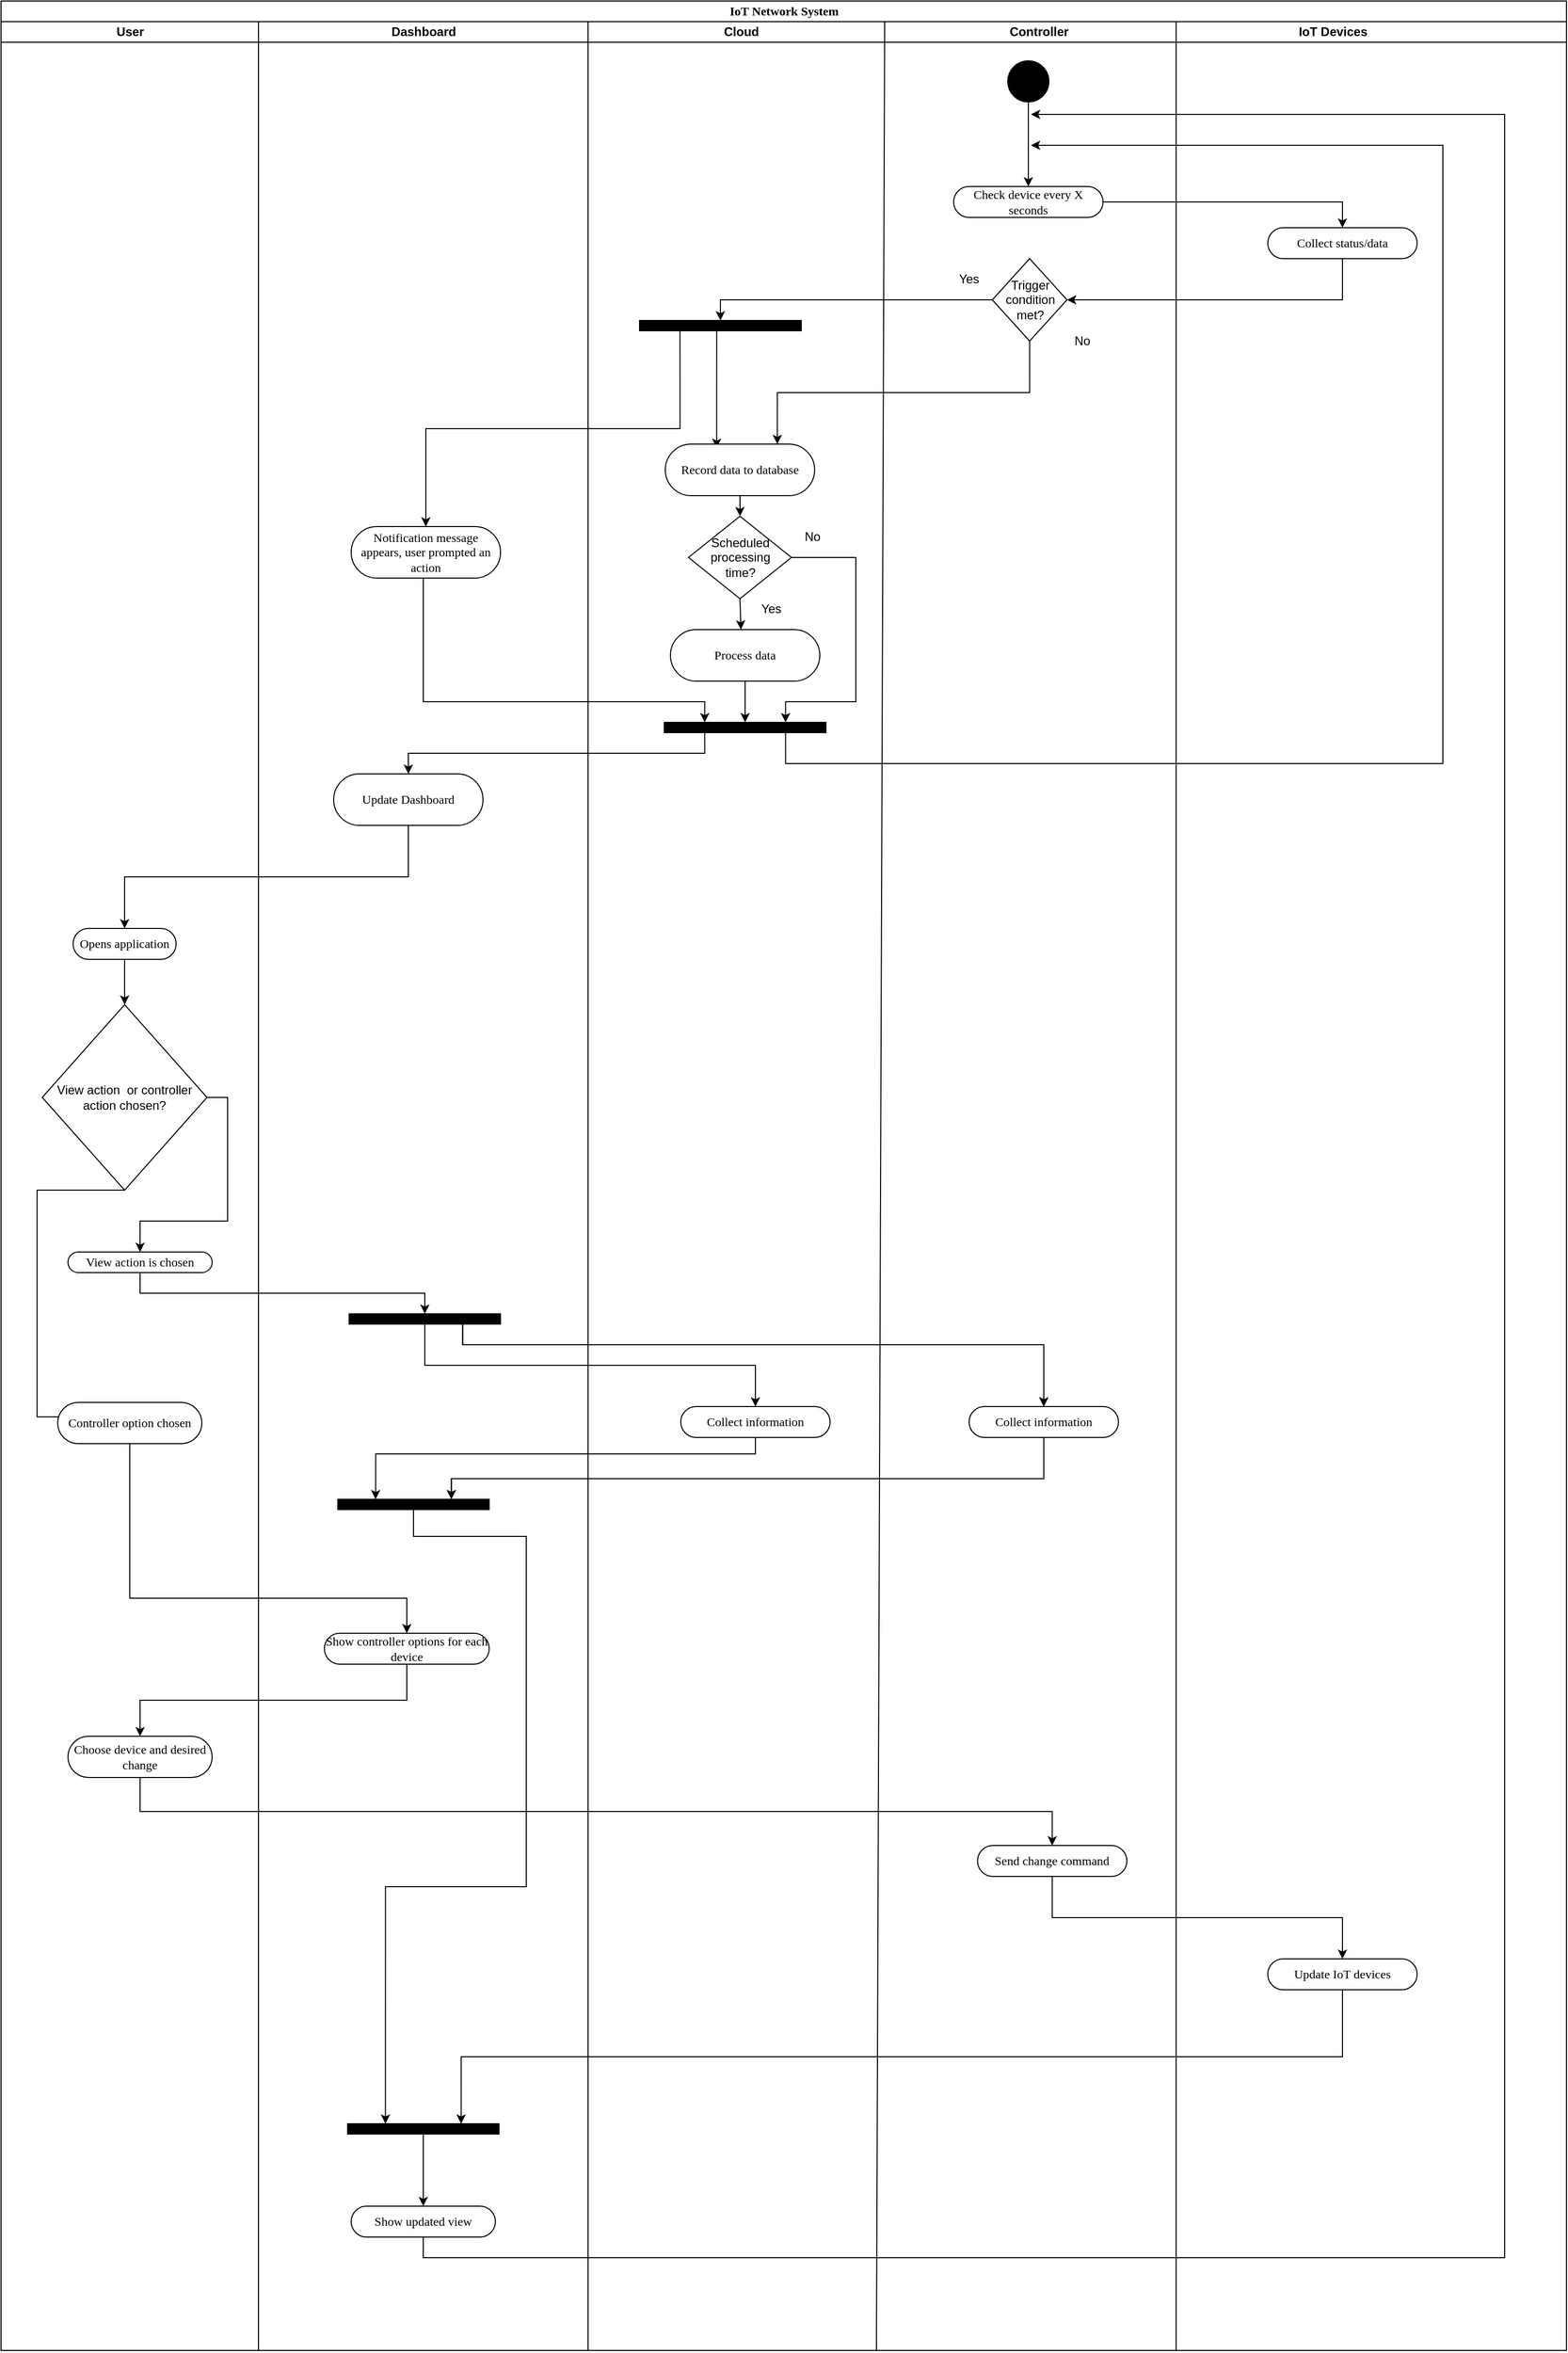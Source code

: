 <mxfile version="13.9.2" type="github">
  <diagram name="Page-1" id="0783ab3e-0a74-02c8-0abd-f7b4e66b4bec">
    <mxGraphModel dx="1517" dy="1870" grid="1" gridSize="10" guides="1" tooltips="1" connect="1" arrows="1" fold="1" page="1" pageScale="1" pageWidth="850" pageHeight="1100" background="#ffffff" math="0" shadow="0">
      <root>
        <mxCell id="0" />
        <mxCell id="1" parent="0" />
        <mxCell id="1c1d494c118603dd-1" value="IoT Network System" style="swimlane;html=1;childLayout=stackLayout;startSize=20;rounded=0;shadow=0;comic=0;labelBackgroundColor=none;strokeWidth=1;fontFamily=Verdana;fontSize=12;align=center;" parent="1" vertex="1">
          <mxGeometry x="40" y="-320" width="1520" height="2280" as="geometry" />
        </mxCell>
        <mxCell id="1c1d494c118603dd-2" value="User" style="swimlane;html=1;startSize=20;" parent="1c1d494c118603dd-1" vertex="1">
          <mxGeometry y="20" width="250" height="2260" as="geometry" />
        </mxCell>
        <mxCell id="GR7bTW1NarIm_E6mscbM-87" style="edgeStyle=orthogonalEdgeStyle;rounded=0;orthogonalLoop=1;jettySize=auto;html=1;exitX=0.5;exitY=1;exitDx=0;exitDy=0;entryX=0.5;entryY=0;entryDx=0;entryDy=0;" parent="1c1d494c118603dd-2" source="60571a20871a0731-8" target="GR7bTW1NarIm_E6mscbM-13" edge="1">
          <mxGeometry relative="1" as="geometry" />
        </mxCell>
        <mxCell id="60571a20871a0731-8" value="Opens application" style="rounded=1;whiteSpace=wrap;html=1;shadow=0;comic=0;labelBackgroundColor=none;strokeWidth=1;fontFamily=Verdana;fontSize=12;align=center;arcSize=50;" parent="1c1d494c118603dd-2" vertex="1">
          <mxGeometry x="70" y="880" width="100" height="30" as="geometry" />
        </mxCell>
        <mxCell id="GR7bTW1NarIm_E6mscbM-4" style="edgeStyle=orthogonalEdgeStyle;rounded=0;orthogonalLoop=1;jettySize=auto;html=1;exitX=0.5;exitY=1;exitDx=0;exitDy=0;" parent="1c1d494c118603dd-2" source="60571a20871a0731-8" target="60571a20871a0731-8" edge="1">
          <mxGeometry relative="1" as="geometry" />
        </mxCell>
        <mxCell id="GR7bTW1NarIm_E6mscbM-23" style="edgeStyle=orthogonalEdgeStyle;rounded=0;orthogonalLoop=1;jettySize=auto;html=1;exitX=0.5;exitY=1;exitDx=0;exitDy=0;entryX=0.5;entryY=0;entryDx=0;entryDy=0;" parent="1c1d494c118603dd-2" source="GR7bTW1NarIm_E6mscbM-13" target="GR7bTW1NarIm_E6mscbM-15" edge="1">
          <mxGeometry relative="1" as="geometry">
            <Array as="points">
              <mxPoint x="35" y="1134" />
              <mxPoint x="35" y="1354" />
            </Array>
          </mxGeometry>
        </mxCell>
        <mxCell id="GR7bTW1NarIm_E6mscbM-24" style="edgeStyle=orthogonalEdgeStyle;rounded=0;orthogonalLoop=1;jettySize=auto;html=1;exitX=1;exitY=0.5;exitDx=0;exitDy=0;entryX=0.5;entryY=0;entryDx=0;entryDy=0;" parent="1c1d494c118603dd-2" source="GR7bTW1NarIm_E6mscbM-13" target="1c1d494c118603dd-7" edge="1">
          <mxGeometry relative="1" as="geometry" />
        </mxCell>
        <mxCell id="GR7bTW1NarIm_E6mscbM-13" value="&lt;div align=&quot;center&quot;&gt;View action&amp;nbsp; or controller action chosen?&lt;/div&gt;" style="rhombus;whiteSpace=wrap;html=1;align=center;" parent="1c1d494c118603dd-2" vertex="1">
          <mxGeometry x="40" y="954" width="160" height="180" as="geometry" />
        </mxCell>
        <mxCell id="1c1d494c118603dd-7" value="View action is chosen" style="rounded=1;whiteSpace=wrap;html=1;shadow=0;comic=0;labelBackgroundColor=none;strokeWidth=1;fontFamily=Verdana;fontSize=12;align=center;arcSize=50;" parent="1c1d494c118603dd-2" vertex="1">
          <mxGeometry x="65" y="1194" width="140" height="20" as="geometry" />
        </mxCell>
        <mxCell id="GR7bTW1NarIm_E6mscbM-15" value="Controller option chosen" style="rounded=1;whiteSpace=wrap;html=1;shadow=0;comic=0;labelBackgroundColor=none;strokeWidth=1;fontFamily=Verdana;fontSize=12;align=center;arcSize=50;" parent="1c1d494c118603dd-2" vertex="1">
          <mxGeometry x="55" y="1340" width="140" height="40" as="geometry" />
        </mxCell>
        <mxCell id="GR7bTW1NarIm_E6mscbM-17" value="Choose device and desired change" style="rounded=1;whiteSpace=wrap;html=1;shadow=0;comic=0;labelBackgroundColor=none;strokeWidth=1;fontFamily=Verdana;fontSize=12;align=center;arcSize=50;" parent="1c1d494c118603dd-2" vertex="1">
          <mxGeometry x="65" y="1664" width="140" height="40" as="geometry" />
        </mxCell>
        <mxCell id="1c1d494c118603dd-3" value="Dashboard" style="swimlane;html=1;startSize=20;" parent="1c1d494c118603dd-1" vertex="1">
          <mxGeometry x="250" y="20" width="320" height="2260" as="geometry" />
        </mxCell>
        <mxCell id="GR7bTW1NarIm_E6mscbM-11" value="Show controller options for each device" style="rounded=1;whiteSpace=wrap;html=1;shadow=0;comic=0;labelBackgroundColor=none;strokeWidth=1;fontFamily=Verdana;fontSize=12;align=center;arcSize=50;" parent="1c1d494c118603dd-3" vertex="1">
          <mxGeometry x="64" y="1564" width="160" height="30" as="geometry" />
        </mxCell>
        <mxCell id="GR7bTW1NarIm_E6mscbM-25" value="Show updated view" style="rounded=1;whiteSpace=wrap;html=1;shadow=0;comic=0;labelBackgroundColor=none;strokeWidth=1;fontFamily=Verdana;fontSize=12;align=center;arcSize=50;" parent="1c1d494c118603dd-3" vertex="1">
          <mxGeometry x="90" y="2120" width="140" height="30" as="geometry" />
        </mxCell>
        <mxCell id="GR7bTW1NarIm_E6mscbM-26" value="" style="whiteSpace=wrap;html=1;rounded=0;shadow=0;comic=0;labelBackgroundColor=none;strokeWidth=1;fillColor=#000000;fontFamily=Verdana;fontSize=12;align=center;rotation=0;" parent="1c1d494c118603dd-3" vertex="1">
          <mxGeometry x="88" y="1254" width="147" height="10" as="geometry" />
        </mxCell>
        <mxCell id="GR7bTW1NarIm_E6mscbM-110" style="edgeStyle=orthogonalEdgeStyle;rounded=0;orthogonalLoop=1;jettySize=auto;html=1;exitX=0.5;exitY=1;exitDx=0;exitDy=0;entryX=0.25;entryY=0;entryDx=0;entryDy=0;" parent="1c1d494c118603dd-3" source="GR7bTW1NarIm_E6mscbM-35" target="GR7bTW1NarIm_E6mscbM-105" edge="1">
          <mxGeometry relative="1" as="geometry">
            <Array as="points">
              <mxPoint x="151" y="1470" />
              <mxPoint x="260" y="1470" />
              <mxPoint x="260" y="1810" />
              <mxPoint x="123" y="1810" />
            </Array>
          </mxGeometry>
        </mxCell>
        <mxCell id="GR7bTW1NarIm_E6mscbM-35" value="" style="whiteSpace=wrap;html=1;rounded=0;shadow=0;comic=0;labelBackgroundColor=none;strokeWidth=1;fillColor=#000000;fontFamily=Verdana;fontSize=12;align=center;rotation=0;" parent="1c1d494c118603dd-3" vertex="1">
          <mxGeometry x="77" y="1434" width="147" height="10" as="geometry" />
        </mxCell>
        <mxCell id="GR7bTW1NarIm_E6mscbM-50" value="Notification message appears, user prompted an action" style="rounded=1;whiteSpace=wrap;html=1;shadow=0;comic=0;labelBackgroundColor=none;strokeWidth=1;fontFamily=Verdana;fontSize=12;align=center;arcSize=50;" parent="1c1d494c118603dd-3" vertex="1">
          <mxGeometry x="90" y="490" width="145" height="50" as="geometry" />
        </mxCell>
        <mxCell id="GR7bTW1NarIm_E6mscbM-73" value="Update Dashboard" style="rounded=1;whiteSpace=wrap;html=1;shadow=0;comic=0;labelBackgroundColor=none;strokeWidth=1;fontFamily=Verdana;fontSize=12;align=center;arcSize=50;" parent="1c1d494c118603dd-3" vertex="1">
          <mxGeometry x="73" y="730" width="145" height="50" as="geometry" />
        </mxCell>
        <mxCell id="GR7bTW1NarIm_E6mscbM-111" style="edgeStyle=orthogonalEdgeStyle;rounded=0;orthogonalLoop=1;jettySize=auto;html=1;exitX=0.5;exitY=1;exitDx=0;exitDy=0;entryX=0.5;entryY=0;entryDx=0;entryDy=0;" parent="1c1d494c118603dd-3" source="GR7bTW1NarIm_E6mscbM-105" target="GR7bTW1NarIm_E6mscbM-25" edge="1">
          <mxGeometry relative="1" as="geometry" />
        </mxCell>
        <mxCell id="GR7bTW1NarIm_E6mscbM-105" value="" style="whiteSpace=wrap;html=1;rounded=0;shadow=0;comic=0;labelBackgroundColor=none;strokeWidth=1;fillColor=#000000;fontFamily=Verdana;fontSize=12;align=center;rotation=0;" parent="1c1d494c118603dd-3" vertex="1">
          <mxGeometry x="86.5" y="2040" width="147" height="10" as="geometry" />
        </mxCell>
        <mxCell id="GR7bTW1NarIm_E6mscbM-55" style="edgeStyle=orthogonalEdgeStyle;rounded=0;orthogonalLoop=1;jettySize=auto;html=1;exitX=0.25;exitY=1;exitDx=0;exitDy=0;entryX=0.5;entryY=0;entryDx=0;entryDy=0;" parent="1c1d494c118603dd-1" source="GR7bTW1NarIm_E6mscbM-52" target="GR7bTW1NarIm_E6mscbM-50" edge="1">
          <mxGeometry relative="1" as="geometry" />
        </mxCell>
        <mxCell id="GR7bTW1NarIm_E6mscbM-16" style="edgeStyle=orthogonalEdgeStyle;rounded=0;orthogonalLoop=1;jettySize=auto;html=1;exitX=0.5;exitY=1;exitDx=0;exitDy=0;entryX=0.5;entryY=0;entryDx=0;entryDy=0;" parent="1c1d494c118603dd-1" source="GR7bTW1NarIm_E6mscbM-15" target="GR7bTW1NarIm_E6mscbM-11" edge="1">
          <mxGeometry relative="1" as="geometry">
            <Array as="points">
              <mxPoint x="125" y="1550" />
              <mxPoint x="394" y="1550" />
            </Array>
          </mxGeometry>
        </mxCell>
        <mxCell id="GR7bTW1NarIm_E6mscbM-19" style="edgeStyle=orthogonalEdgeStyle;rounded=0;orthogonalLoop=1;jettySize=auto;html=1;exitX=0.5;exitY=1;exitDx=0;exitDy=0;entryX=0.5;entryY=0;entryDx=0;entryDy=0;" parent="1c1d494c118603dd-1" source="GR7bTW1NarIm_E6mscbM-11" target="GR7bTW1NarIm_E6mscbM-17" edge="1">
          <mxGeometry relative="1" as="geometry" />
        </mxCell>
        <mxCell id="GR7bTW1NarIm_E6mscbM-30" style="edgeStyle=orthogonalEdgeStyle;rounded=0;orthogonalLoop=1;jettySize=auto;html=1;exitX=0.5;exitY=1;exitDx=0;exitDy=0;entryX=0.5;entryY=0;entryDx=0;entryDy=0;" parent="1c1d494c118603dd-1" source="1c1d494c118603dd-7" target="GR7bTW1NarIm_E6mscbM-26" edge="1">
          <mxGeometry relative="1" as="geometry" />
        </mxCell>
        <mxCell id="GR7bTW1NarIm_E6mscbM-31" style="edgeStyle=orthogonalEdgeStyle;rounded=0;orthogonalLoop=1;jettySize=auto;html=1;exitX=0.75;exitY=1;exitDx=0;exitDy=0;entryX=0.5;entryY=0;entryDx=0;entryDy=0;" parent="1c1d494c118603dd-1" source="GR7bTW1NarIm_E6mscbM-26" target="GR7bTW1NarIm_E6mscbM-29" edge="1">
          <mxGeometry relative="1" as="geometry">
            <Array as="points">
              <mxPoint x="448" y="1304" />
              <mxPoint x="1013" y="1304" />
            </Array>
          </mxGeometry>
        </mxCell>
        <mxCell id="GR7bTW1NarIm_E6mscbM-34" style="edgeStyle=orthogonalEdgeStyle;rounded=0;orthogonalLoop=1;jettySize=auto;html=1;exitX=0.5;exitY=1;exitDx=0;exitDy=0;entryX=0.5;entryY=0;entryDx=0;entryDy=0;" parent="1c1d494c118603dd-1" source="GR7bTW1NarIm_E6mscbM-26" target="GR7bTW1NarIm_E6mscbM-27" edge="1">
          <mxGeometry relative="1" as="geometry" />
        </mxCell>
        <mxCell id="GR7bTW1NarIm_E6mscbM-64" style="edgeStyle=orthogonalEdgeStyle;rounded=0;orthogonalLoop=1;jettySize=auto;html=1;exitX=0.5;exitY=1;exitDx=0;exitDy=0;entryX=0.25;entryY=0;entryDx=0;entryDy=0;" parent="1c1d494c118603dd-1" source="GR7bTW1NarIm_E6mscbM-27" target="GR7bTW1NarIm_E6mscbM-35" edge="1">
          <mxGeometry relative="1" as="geometry">
            <Array as="points">
              <mxPoint x="733" y="1410" />
              <mxPoint x="364" y="1410" />
            </Array>
          </mxGeometry>
        </mxCell>
        <mxCell id="GR7bTW1NarIm_E6mscbM-65" style="edgeStyle=orthogonalEdgeStyle;rounded=0;orthogonalLoop=1;jettySize=auto;html=1;exitX=0.5;exitY=1;exitDx=0;exitDy=0;entryX=0.75;entryY=0;entryDx=0;entryDy=0;" parent="1c1d494c118603dd-1" source="GR7bTW1NarIm_E6mscbM-29" target="GR7bTW1NarIm_E6mscbM-35" edge="1">
          <mxGeometry relative="1" as="geometry">
            <Array as="points">
              <mxPoint x="1013" y="1434" />
              <mxPoint x="437" y="1434" />
            </Array>
          </mxGeometry>
        </mxCell>
        <mxCell id="1c1d494c118603dd-4" value="" style="swimlane;html=1;startSize=20;" parent="1c1d494c118603dd-1" vertex="1">
          <mxGeometry x="570" y="20" width="950" height="2260" as="geometry" />
        </mxCell>
        <mxCell id="GR7bTW1NarIm_E6mscbM-2" value="" style="endArrow=none;html=1;" parent="1c1d494c118603dd-4" edge="1">
          <mxGeometry width="50" height="50" relative="1" as="geometry">
            <mxPoint x="280" y="2260" as="sourcePoint" />
            <mxPoint x="288" as="targetPoint" />
          </mxGeometry>
        </mxCell>
        <mxCell id="GR7bTW1NarIm_E6mscbM-3" value="&lt;b&gt;Cloud&amp;nbsp;&amp;nbsp;&amp;nbsp;&amp;nbsp;&amp;nbsp;&amp;nbsp;&amp;nbsp;&amp;nbsp;&amp;nbsp;&amp;nbsp;&amp;nbsp;&amp;nbsp;&amp;nbsp;&amp;nbsp;&amp;nbsp;&amp;nbsp;&amp;nbsp;&amp;nbsp;&amp;nbsp;&amp;nbsp;&amp;nbsp;&amp;nbsp;&amp;nbsp;&amp;nbsp;&amp;nbsp;&amp;nbsp;&amp;nbsp;&amp;nbsp;&amp;nbsp;&amp;nbsp;&amp;nbsp;&amp;nbsp;&amp;nbsp;&amp;nbsp;&amp;nbsp;&amp;nbsp;&amp;nbsp;&amp;nbsp;&amp;nbsp;&amp;nbsp;&amp;nbsp;&amp;nbsp;&amp;nbsp;&amp;nbsp;&amp;nbsp;&amp;nbsp;&amp;nbsp;&amp;nbsp;&amp;nbsp;&amp;nbsp;&amp;nbsp;&amp;nbsp;&amp;nbsp;&amp;nbsp;&amp;nbsp;&amp;nbsp; &amp;nbsp; &amp;nbsp; &amp;nbsp; &amp;nbsp;&amp;nbsp; &amp;nbsp; &amp;nbsp; &amp;nbsp;&amp;nbsp; Controller&amp;nbsp;&amp;nbsp;&amp;nbsp;&amp;nbsp;&amp;nbsp;&amp;nbsp;&amp;nbsp;&amp;nbsp;&amp;nbsp;&amp;nbsp;&amp;nbsp;&amp;nbsp;&amp;nbsp;&amp;nbsp;&amp;nbsp;&amp;nbsp;&amp;nbsp;&amp;nbsp;&amp;nbsp;&amp;nbsp;&amp;nbsp;&amp;nbsp;&amp;nbsp;&amp;nbsp;&amp;nbsp;&amp;nbsp;&amp;nbsp;&amp;nbsp;&amp;nbsp;&amp;nbsp;&amp;nbsp;&amp;nbsp;&amp;nbsp;&amp;nbsp;&amp;nbsp;&amp;nbsp;&amp;nbsp;&amp;nbsp;&amp;nbsp;&amp;nbsp;&amp;nbsp;&amp;nbsp;&amp;nbsp;&amp;nbsp;&amp;nbsp;&amp;nbsp;&amp;nbsp;&amp;nbsp;&amp;nbsp;&amp;nbsp;&amp;nbsp;&amp;nbsp;&amp;nbsp;&amp;nbsp;&amp;nbsp;&amp;nbsp;&amp;nbsp;&amp;nbsp;&amp;nbsp;&amp;nbsp;&amp;nbsp;&amp;nbsp;&amp;nbsp;&amp;nbsp;&amp;nbsp;&amp;nbsp; IoT Devices&lt;/b&gt;" style="text;html=1;strokeColor=none;fillColor=none;align=left;verticalAlign=middle;whiteSpace=wrap;rounded=0;" parent="1c1d494c118603dd-4" vertex="1">
          <mxGeometry x="130" width="750" height="20" as="geometry" />
        </mxCell>
        <mxCell id="GR7bTW1NarIm_E6mscbM-27" value="Collect information" style="rounded=1;whiteSpace=wrap;html=1;shadow=0;comic=0;labelBackgroundColor=none;strokeWidth=1;fontFamily=Verdana;fontSize=12;align=center;arcSize=50;" parent="1c1d494c118603dd-4" vertex="1">
          <mxGeometry x="90" y="1344" width="145" height="30" as="geometry" />
        </mxCell>
        <mxCell id="GR7bTW1NarIm_E6mscbM-29" value="Collect information" style="rounded=1;whiteSpace=wrap;html=1;shadow=0;comic=0;labelBackgroundColor=none;strokeWidth=1;fontFamily=Verdana;fontSize=12;align=center;arcSize=50;" parent="1c1d494c118603dd-4" vertex="1">
          <mxGeometry x="370" y="1344" width="145" height="30" as="geometry" />
        </mxCell>
        <mxCell id="GR7bTW1NarIm_E6mscbM-39" value="" style="endArrow=none;html=1;" parent="1c1d494c118603dd-4" edge="1">
          <mxGeometry width="50" height="50" relative="1" as="geometry">
            <mxPoint x="571" y="2260" as="sourcePoint" />
            <mxPoint x="571" as="targetPoint" />
          </mxGeometry>
        </mxCell>
        <mxCell id="GR7bTW1NarIm_E6mscbM-43" style="edgeStyle=orthogonalEdgeStyle;rounded=0;orthogonalLoop=1;jettySize=auto;html=1;exitX=0.5;exitY=1;exitDx=0;exitDy=0;entryX=0.5;entryY=0;entryDx=0;entryDy=0;" parent="1c1d494c118603dd-4" source="GR7bTW1NarIm_E6mscbM-41" target="GR7bTW1NarIm_E6mscbM-42" edge="1">
          <mxGeometry relative="1" as="geometry" />
        </mxCell>
        <mxCell id="GR7bTW1NarIm_E6mscbM-41" value="" style="ellipse;whiteSpace=wrap;html=1;rounded=0;shadow=0;comic=0;labelBackgroundColor=none;strokeWidth=1;fillColor=#000000;fontFamily=Verdana;fontSize=12;align=center;" parent="1c1d494c118603dd-4" vertex="1">
          <mxGeometry x="407.5" y="38" width="40" height="40" as="geometry" />
        </mxCell>
        <mxCell id="GR7bTW1NarIm_E6mscbM-45" style="edgeStyle=orthogonalEdgeStyle;rounded=0;orthogonalLoop=1;jettySize=auto;html=1;exitX=1;exitY=0.5;exitDx=0;exitDy=0;entryX=0.5;entryY=0;entryDx=0;entryDy=0;" parent="1c1d494c118603dd-4" source="GR7bTW1NarIm_E6mscbM-42" target="GR7bTW1NarIm_E6mscbM-44" edge="1">
          <mxGeometry relative="1" as="geometry" />
        </mxCell>
        <mxCell id="GR7bTW1NarIm_E6mscbM-42" value="Check device every X seconds" style="rounded=1;whiteSpace=wrap;html=1;shadow=0;comic=0;labelBackgroundColor=none;strokeWidth=1;fontFamily=Verdana;fontSize=12;align=center;arcSize=50;" parent="1c1d494c118603dd-4" vertex="1">
          <mxGeometry x="355" y="160" width="145" height="30" as="geometry" />
        </mxCell>
        <mxCell id="GR7bTW1NarIm_E6mscbM-48" style="edgeStyle=orthogonalEdgeStyle;rounded=0;orthogonalLoop=1;jettySize=auto;html=1;exitX=0.5;exitY=1;exitDx=0;exitDy=0;entryX=1;entryY=0.5;entryDx=0;entryDy=0;" parent="1c1d494c118603dd-4" source="GR7bTW1NarIm_E6mscbM-44" target="GR7bTW1NarIm_E6mscbM-46" edge="1">
          <mxGeometry relative="1" as="geometry" />
        </mxCell>
        <mxCell id="GR7bTW1NarIm_E6mscbM-44" value="Collect status/data" style="rounded=1;whiteSpace=wrap;html=1;shadow=0;comic=0;labelBackgroundColor=none;strokeWidth=1;fontFamily=Verdana;fontSize=12;align=center;arcSize=50;" parent="1c1d494c118603dd-4" vertex="1">
          <mxGeometry x="660" y="200" width="145" height="30" as="geometry" />
        </mxCell>
        <mxCell id="GR7bTW1NarIm_E6mscbM-53" style="edgeStyle=orthogonalEdgeStyle;rounded=0;orthogonalLoop=1;jettySize=auto;html=1;exitX=0;exitY=0.5;exitDx=0;exitDy=0;entryX=0.5;entryY=0;entryDx=0;entryDy=0;" parent="1c1d494c118603dd-4" source="GR7bTW1NarIm_E6mscbM-46" target="GR7bTW1NarIm_E6mscbM-52" edge="1">
          <mxGeometry relative="1" as="geometry" />
        </mxCell>
        <mxCell id="GR7bTW1NarIm_E6mscbM-59" style="edgeStyle=orthogonalEdgeStyle;rounded=0;orthogonalLoop=1;jettySize=auto;html=1;exitX=0.5;exitY=1;exitDx=0;exitDy=0;entryX=0.75;entryY=0;entryDx=0;entryDy=0;" parent="1c1d494c118603dd-4" source="GR7bTW1NarIm_E6mscbM-46" target="GR7bTW1NarIm_E6mscbM-56" edge="1">
          <mxGeometry relative="1" as="geometry" />
        </mxCell>
        <mxCell id="GR7bTW1NarIm_E6mscbM-46" value="&lt;div align=&quot;center&quot;&gt;Trigger condition met?&lt;br&gt;&lt;/div&gt;" style="rhombus;whiteSpace=wrap;html=1;align=center;" parent="1c1d494c118603dd-4" vertex="1">
          <mxGeometry x="392.5" y="230" width="72.5" height="80" as="geometry" />
        </mxCell>
        <mxCell id="GR7bTW1NarIm_E6mscbM-49" value="Yes" style="text;html=1;strokeColor=none;fillColor=none;align=center;verticalAlign=middle;whiteSpace=wrap;rounded=0;" parent="1c1d494c118603dd-4" vertex="1">
          <mxGeometry x="350" y="240" width="40" height="20" as="geometry" />
        </mxCell>
        <mxCell id="GR7bTW1NarIm_E6mscbM-61" style="edgeStyle=orthogonalEdgeStyle;rounded=0;orthogonalLoop=1;jettySize=auto;html=1;exitX=0.5;exitY=1;exitDx=0;exitDy=0;entryX=0.344;entryY=0.073;entryDx=0;entryDy=0;entryPerimeter=0;" parent="1c1d494c118603dd-4" source="GR7bTW1NarIm_E6mscbM-52" target="GR7bTW1NarIm_E6mscbM-56" edge="1">
          <mxGeometry relative="1" as="geometry">
            <Array as="points">
              <mxPoint x="125" y="300" />
            </Array>
          </mxGeometry>
        </mxCell>
        <mxCell id="GR7bTW1NarIm_E6mscbM-52" value="" style="whiteSpace=wrap;html=1;rounded=0;shadow=0;comic=0;labelBackgroundColor=none;strokeWidth=1;fillColor=#000000;fontFamily=Verdana;fontSize=12;align=center;rotation=0;" parent="1c1d494c118603dd-4" vertex="1">
          <mxGeometry x="50" y="290" width="157" height="10" as="geometry" />
        </mxCell>
        <mxCell id="GR7bTW1NarIm_E6mscbM-76" style="edgeStyle=orthogonalEdgeStyle;rounded=0;orthogonalLoop=1;jettySize=auto;html=1;exitX=0.5;exitY=1;exitDx=0;exitDy=0;entryX=0.5;entryY=0;entryDx=0;entryDy=0;" parent="1c1d494c118603dd-4" source="GR7bTW1NarIm_E6mscbM-56" target="GR7bTW1NarIm_E6mscbM-75" edge="1">
          <mxGeometry relative="1" as="geometry" />
        </mxCell>
        <mxCell id="GR7bTW1NarIm_E6mscbM-56" value="Record data to database" style="rounded=1;whiteSpace=wrap;html=1;shadow=0;comic=0;labelBackgroundColor=none;strokeWidth=1;fontFamily=Verdana;fontSize=12;align=center;arcSize=50;" parent="1c1d494c118603dd-4" vertex="1">
          <mxGeometry x="75" y="410" width="145" height="50" as="geometry" />
        </mxCell>
        <mxCell id="GR7bTW1NarIm_E6mscbM-62" value="No" style="text;html=1;strokeColor=none;fillColor=none;align=center;verticalAlign=middle;whiteSpace=wrap;rounded=0;" parent="1c1d494c118603dd-4" vertex="1">
          <mxGeometry x="460" y="300" width="40" height="20" as="geometry" />
        </mxCell>
        <mxCell id="GR7bTW1NarIm_E6mscbM-84" style="edgeStyle=orthogonalEdgeStyle;rounded=0;orthogonalLoop=1;jettySize=auto;html=1;exitX=0.5;exitY=1;exitDx=0;exitDy=0;entryX=0.5;entryY=0;entryDx=0;entryDy=0;" parent="1c1d494c118603dd-4" source="GR7bTW1NarIm_E6mscbM-70" target="GR7bTW1NarIm_E6mscbM-81" edge="1">
          <mxGeometry relative="1" as="geometry" />
        </mxCell>
        <mxCell id="GR7bTW1NarIm_E6mscbM-70" value="Process data" style="rounded=1;whiteSpace=wrap;html=1;shadow=0;comic=0;labelBackgroundColor=none;strokeWidth=1;fontFamily=Verdana;fontSize=12;align=center;arcSize=50;" parent="1c1d494c118603dd-4" vertex="1">
          <mxGeometry x="80" y="590" width="145" height="50" as="geometry" />
        </mxCell>
        <mxCell id="GR7bTW1NarIm_E6mscbM-77" style="edgeStyle=orthogonalEdgeStyle;rounded=0;orthogonalLoop=1;jettySize=auto;html=1;exitX=0.5;exitY=1;exitDx=0;exitDy=0;entryX=0.472;entryY=-0.001;entryDx=0;entryDy=0;entryPerimeter=0;" parent="1c1d494c118603dd-4" source="GR7bTW1NarIm_E6mscbM-75" target="GR7bTW1NarIm_E6mscbM-70" edge="1">
          <mxGeometry relative="1" as="geometry" />
        </mxCell>
        <mxCell id="GR7bTW1NarIm_E6mscbM-83" style="edgeStyle=orthogonalEdgeStyle;rounded=0;orthogonalLoop=1;jettySize=auto;html=1;exitX=1;exitY=0.5;exitDx=0;exitDy=0;entryX=0.75;entryY=0;entryDx=0;entryDy=0;" parent="1c1d494c118603dd-4" source="GR7bTW1NarIm_E6mscbM-75" target="GR7bTW1NarIm_E6mscbM-81" edge="1">
          <mxGeometry relative="1" as="geometry">
            <Array as="points">
              <mxPoint x="260" y="520" />
              <mxPoint x="260" y="660" />
              <mxPoint x="192" y="660" />
            </Array>
          </mxGeometry>
        </mxCell>
        <mxCell id="GR7bTW1NarIm_E6mscbM-75" value="Scheduled processing &lt;br&gt;&lt;div&gt;time?&lt;/div&gt;" style="rhombus;whiteSpace=wrap;html=1;align=center;" parent="1c1d494c118603dd-4" vertex="1">
          <mxGeometry x="97.5" y="480" width="100" height="80" as="geometry" />
        </mxCell>
        <mxCell id="GR7bTW1NarIm_E6mscbM-78" value="Yes" style="text;html=1;strokeColor=none;fillColor=none;align=center;verticalAlign=middle;whiteSpace=wrap;rounded=0;" parent="1c1d494c118603dd-4" vertex="1">
          <mxGeometry x="157.5" y="560" width="40" height="20" as="geometry" />
        </mxCell>
        <mxCell id="GR7bTW1NarIm_E6mscbM-79" value="No" style="text;html=1;strokeColor=none;fillColor=none;align=center;verticalAlign=middle;whiteSpace=wrap;rounded=0;" parent="1c1d494c118603dd-4" vertex="1">
          <mxGeometry x="197.5" y="490" width="40" height="20" as="geometry" />
        </mxCell>
        <mxCell id="GR7bTW1NarIm_E6mscbM-81" value="" style="whiteSpace=wrap;html=1;rounded=0;shadow=0;comic=0;labelBackgroundColor=none;strokeWidth=1;fillColor=#000000;fontFamily=Verdana;fontSize=12;align=center;rotation=0;" parent="1c1d494c118603dd-4" vertex="1">
          <mxGeometry x="74" y="680" width="157" height="10" as="geometry" />
        </mxCell>
        <mxCell id="GR7bTW1NarIm_E6mscbM-102" style="edgeStyle=orthogonalEdgeStyle;rounded=0;orthogonalLoop=1;jettySize=auto;html=1;exitX=0.5;exitY=1;exitDx=0;exitDy=0;entryX=0.5;entryY=0;entryDx=0;entryDy=0;" parent="1c1d494c118603dd-4" source="GR7bTW1NarIm_E6mscbM-94" target="GR7bTW1NarIm_E6mscbM-101" edge="1">
          <mxGeometry relative="1" as="geometry" />
        </mxCell>
        <mxCell id="GR7bTW1NarIm_E6mscbM-94" value="Send change command" style="rounded=1;whiteSpace=wrap;html=1;shadow=0;comic=0;labelBackgroundColor=none;strokeWidth=1;fontFamily=Verdana;fontSize=12;align=center;arcSize=50;" parent="1c1d494c118603dd-4" vertex="1">
          <mxGeometry x="378.17" y="1770" width="145" height="30" as="geometry" />
        </mxCell>
        <mxCell id="GR7bTW1NarIm_E6mscbM-101" value="Update IoT devices" style="rounded=1;whiteSpace=wrap;html=1;shadow=0;comic=0;labelBackgroundColor=none;strokeWidth=1;fontFamily=Verdana;fontSize=12;align=center;arcSize=50;" parent="1c1d494c118603dd-4" vertex="1">
          <mxGeometry x="660" y="1880" width="145" height="30" as="geometry" />
        </mxCell>
        <mxCell id="GR7bTW1NarIm_E6mscbM-86" style="edgeStyle=orthogonalEdgeStyle;rounded=0;orthogonalLoop=1;jettySize=auto;html=1;exitX=0.25;exitY=1;exitDx=0;exitDy=0;entryX=0.5;entryY=0;entryDx=0;entryDy=0;" parent="1c1d494c118603dd-1" source="GR7bTW1NarIm_E6mscbM-81" target="GR7bTW1NarIm_E6mscbM-73" edge="1">
          <mxGeometry relative="1" as="geometry" />
        </mxCell>
        <mxCell id="GR7bTW1NarIm_E6mscbM-85" style="edgeStyle=orthogonalEdgeStyle;rounded=0;orthogonalLoop=1;jettySize=auto;html=1;exitX=0.5;exitY=1;exitDx=0;exitDy=0;entryX=0.5;entryY=0;entryDx=0;entryDy=0;" parent="1c1d494c118603dd-1" source="GR7bTW1NarIm_E6mscbM-73" target="60571a20871a0731-8" edge="1">
          <mxGeometry relative="1" as="geometry">
            <mxPoint x="130" y="880" as="targetPoint" />
          </mxGeometry>
        </mxCell>
        <mxCell id="GR7bTW1NarIm_E6mscbM-109" style="edgeStyle=orthogonalEdgeStyle;rounded=0;orthogonalLoop=1;jettySize=auto;html=1;exitX=0.5;exitY=1;exitDx=0;exitDy=0;entryX=0.75;entryY=0;entryDx=0;entryDy=0;" parent="1c1d494c118603dd-1" source="GR7bTW1NarIm_E6mscbM-101" target="GR7bTW1NarIm_E6mscbM-105" edge="1">
          <mxGeometry relative="1" as="geometry" />
        </mxCell>
        <mxCell id="GR7bTW1NarIm_E6mscbM-115" style="edgeStyle=orthogonalEdgeStyle;rounded=0;orthogonalLoop=1;jettySize=auto;html=1;exitX=0.5;exitY=1;exitDx=0;exitDy=0;entryX=0.5;entryY=0;entryDx=0;entryDy=0;" parent="1c1d494c118603dd-1" source="GR7bTW1NarIm_E6mscbM-17" target="GR7bTW1NarIm_E6mscbM-94" edge="1">
          <mxGeometry relative="1" as="geometry" />
        </mxCell>
        <mxCell id="r-79kMLHFogidQ8cNby_-1" style="edgeStyle=orthogonalEdgeStyle;rounded=0;orthogonalLoop=1;jettySize=auto;html=1;exitX=0.5;exitY=1;exitDx=0;exitDy=0;entryX=0.25;entryY=0;entryDx=0;entryDy=0;" edge="1" parent="1c1d494c118603dd-1" source="GR7bTW1NarIm_E6mscbM-50" target="GR7bTW1NarIm_E6mscbM-81">
          <mxGeometry relative="1" as="geometry">
            <Array as="points">
              <mxPoint x="410" y="680" />
              <mxPoint x="683" y="680" />
            </Array>
          </mxGeometry>
        </mxCell>
        <mxCell id="GR7bTW1NarIm_E6mscbM-82" style="edgeStyle=orthogonalEdgeStyle;rounded=0;orthogonalLoop=1;jettySize=auto;html=1;exitX=0.75;exitY=1;exitDx=0;exitDy=0;" parent="1" source="GR7bTW1NarIm_E6mscbM-81" edge="1">
          <mxGeometry relative="1" as="geometry">
            <mxPoint x="1040" y="-180" as="targetPoint" />
            <Array as="points">
              <mxPoint x="802" y="420" />
              <mxPoint x="1440" y="420" />
              <mxPoint x="1440" y="-180" />
            </Array>
          </mxGeometry>
        </mxCell>
        <mxCell id="GR7bTW1NarIm_E6mscbM-88" style="edgeStyle=orthogonalEdgeStyle;rounded=0;orthogonalLoop=1;jettySize=auto;html=1;exitX=0.75;exitY=1;exitDx=0;exitDy=0;entryX=0.5;entryY=0;entryDx=0;entryDy=0;" parent="1" edge="1">
          <mxGeometry relative="1" as="geometry">
            <mxPoint x="488.25" y="964" as="sourcePoint" />
            <mxPoint x="1052.5" y="1044" as="targetPoint" />
            <Array as="points">
              <mxPoint x="488" y="984" />
              <mxPoint x="1053" y="984" />
            </Array>
          </mxGeometry>
        </mxCell>
        <mxCell id="GR7bTW1NarIm_E6mscbM-91" style="edgeStyle=orthogonalEdgeStyle;rounded=0;orthogonalLoop=1;jettySize=auto;html=1;exitX=0.5;exitY=1;exitDx=0;exitDy=0;entryX=0.75;entryY=0;entryDx=0;entryDy=0;" parent="1" edge="1">
          <mxGeometry relative="1" as="geometry">
            <mxPoint x="1052.5" y="1074" as="sourcePoint" />
            <mxPoint x="477.25" y="1134" as="targetPoint" />
            <Array as="points">
              <mxPoint x="1053" y="1114" />
              <mxPoint x="477" y="1114" />
            </Array>
          </mxGeometry>
        </mxCell>
        <mxCell id="LyvpAOTdalTh09QO7VkF-1" style="edgeStyle=orthogonalEdgeStyle;rounded=0;orthogonalLoop=1;jettySize=auto;html=1;exitX=0.5;exitY=1;exitDx=0;exitDy=0;" parent="1" source="GR7bTW1NarIm_E6mscbM-25" edge="1">
          <mxGeometry relative="1" as="geometry">
            <mxPoint x="1040" y="-210" as="targetPoint" />
            <Array as="points">
              <mxPoint x="450" y="1870" />
              <mxPoint x="1500" y="1870" />
            </Array>
          </mxGeometry>
        </mxCell>
      </root>
    </mxGraphModel>
  </diagram>
</mxfile>

